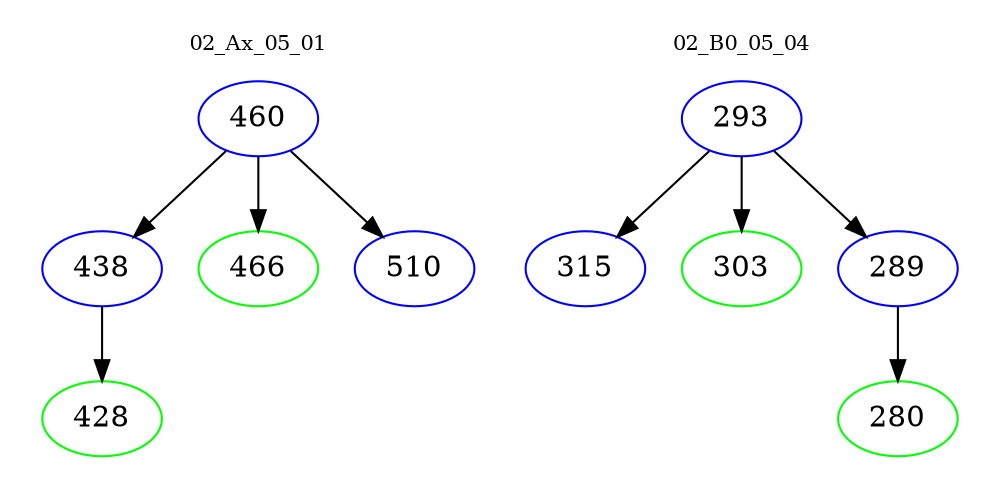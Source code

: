 digraph{
subgraph cluster_0 {
color = white
label = "02_Ax_05_01";
fontsize=10;
T0_460 [label="460", color="blue"]
T0_460 -> T0_438 [color="black"]
T0_438 [label="438", color="blue"]
T0_438 -> T0_428 [color="black"]
T0_428 [label="428", color="green"]
T0_460 -> T0_466 [color="black"]
T0_466 [label="466", color="green"]
T0_460 -> T0_510 [color="black"]
T0_510 [label="510", color="blue"]
}
subgraph cluster_1 {
color = white
label = "02_B0_05_04";
fontsize=10;
T1_293 [label="293", color="blue"]
T1_293 -> T1_315 [color="black"]
T1_315 [label="315", color="blue"]
T1_293 -> T1_303 [color="black"]
T1_303 [label="303", color="green"]
T1_293 -> T1_289 [color="black"]
T1_289 [label="289", color="blue"]
T1_289 -> T1_280 [color="black"]
T1_280 [label="280", color="green"]
}
}
